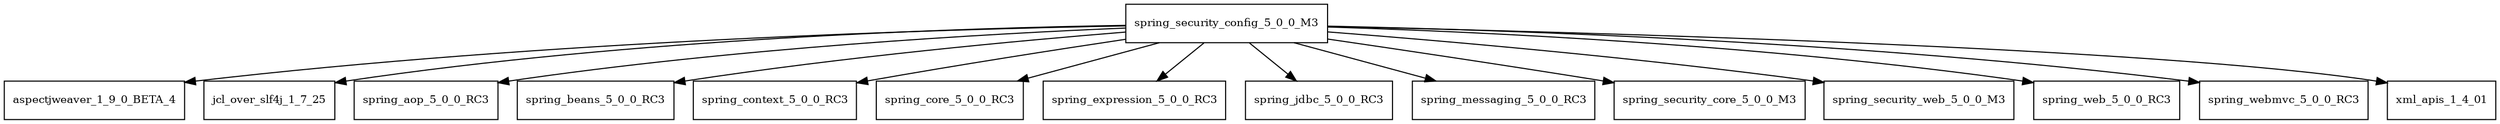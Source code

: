 digraph spring_security_config_5_0_0_M3_dependencies {
  node [shape = box, fontsize=10.0];
  spring_security_config_5_0_0_M3 -> aspectjweaver_1_9_0_BETA_4;
  spring_security_config_5_0_0_M3 -> jcl_over_slf4j_1_7_25;
  spring_security_config_5_0_0_M3 -> spring_aop_5_0_0_RC3;
  spring_security_config_5_0_0_M3 -> spring_beans_5_0_0_RC3;
  spring_security_config_5_0_0_M3 -> spring_context_5_0_0_RC3;
  spring_security_config_5_0_0_M3 -> spring_core_5_0_0_RC3;
  spring_security_config_5_0_0_M3 -> spring_expression_5_0_0_RC3;
  spring_security_config_5_0_0_M3 -> spring_jdbc_5_0_0_RC3;
  spring_security_config_5_0_0_M3 -> spring_messaging_5_0_0_RC3;
  spring_security_config_5_0_0_M3 -> spring_security_core_5_0_0_M3;
  spring_security_config_5_0_0_M3 -> spring_security_web_5_0_0_M3;
  spring_security_config_5_0_0_M3 -> spring_web_5_0_0_RC3;
  spring_security_config_5_0_0_M3 -> spring_webmvc_5_0_0_RC3;
  spring_security_config_5_0_0_M3 -> xml_apis_1_4_01;
}
